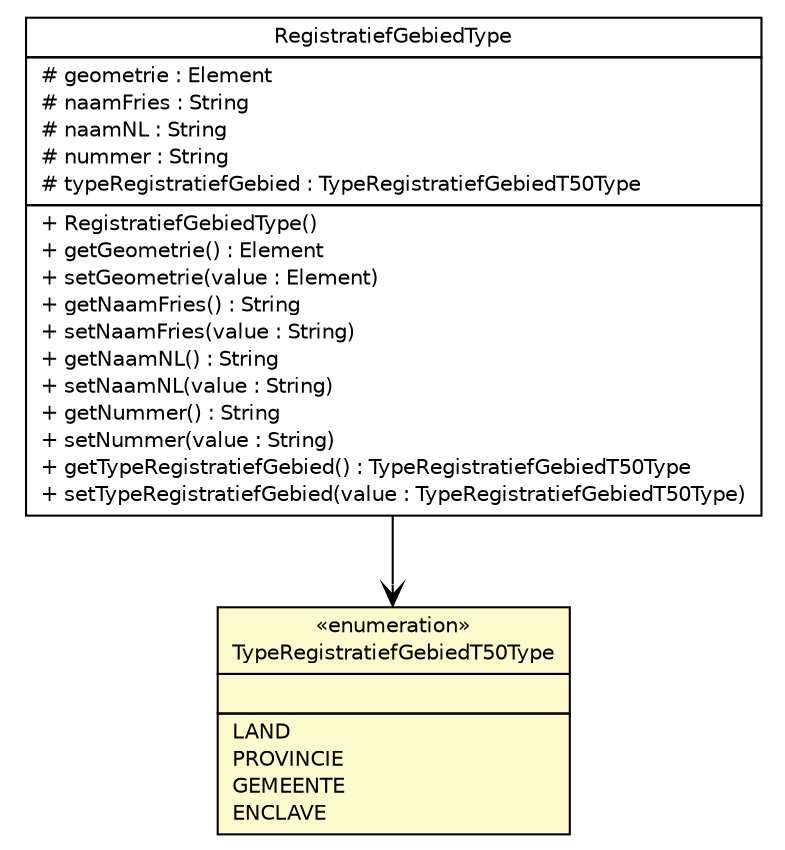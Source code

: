 #!/usr/local/bin/dot
#
# Class diagram 
# Generated by UMLGraph version R5_6-24-gf6e263 (http://www.umlgraph.org/)
#

digraph G {
	edge [fontname="Helvetica",fontsize=10,labelfontname="Helvetica",labelfontsize=10];
	node [fontname="Helvetica",fontsize=10,shape=plaintext];
	nodesep=0.25;
	ranksep=0.5;
	// nl.b3p.topnl.top50nl.TypeRegistratiefGebiedT50Type
	c44138 [label=<<table title="nl.b3p.topnl.top50nl.TypeRegistratiefGebiedT50Type" border="0" cellborder="1" cellspacing="0" cellpadding="2" port="p" bgcolor="lemonChiffon" href="./TypeRegistratiefGebiedT50Type.html">
		<tr><td><table border="0" cellspacing="0" cellpadding="1">
<tr><td align="center" balign="center"> &#171;enumeration&#187; </td></tr>
<tr><td align="center" balign="center"> TypeRegistratiefGebiedT50Type </td></tr>
		</table></td></tr>
		<tr><td><table border="0" cellspacing="0" cellpadding="1">
<tr><td align="left" balign="left">  </td></tr>
		</table></td></tr>
		<tr><td><table border="0" cellspacing="0" cellpadding="1">
<tr><td align="left" balign="left"> LAND </td></tr>
<tr><td align="left" balign="left"> PROVINCIE </td></tr>
<tr><td align="left" balign="left"> GEMEENTE </td></tr>
<tr><td align="left" balign="left"> ENCLAVE </td></tr>
		</table></td></tr>
		</table>>, URL="./TypeRegistratiefGebiedT50Type.html", fontname="Helvetica", fontcolor="black", fontsize=10.0];
	// nl.b3p.topnl.top50nl.RegistratiefGebiedType
	c44189 [label=<<table title="nl.b3p.topnl.top50nl.RegistratiefGebiedType" border="0" cellborder="1" cellspacing="0" cellpadding="2" port="p" href="./RegistratiefGebiedType.html">
		<tr><td><table border="0" cellspacing="0" cellpadding="1">
<tr><td align="center" balign="center"> RegistratiefGebiedType </td></tr>
		</table></td></tr>
		<tr><td><table border="0" cellspacing="0" cellpadding="1">
<tr><td align="left" balign="left"> # geometrie : Element </td></tr>
<tr><td align="left" balign="left"> # naamFries : String </td></tr>
<tr><td align="left" balign="left"> # naamNL : String </td></tr>
<tr><td align="left" balign="left"> # nummer : String </td></tr>
<tr><td align="left" balign="left"> # typeRegistratiefGebied : TypeRegistratiefGebiedT50Type </td></tr>
		</table></td></tr>
		<tr><td><table border="0" cellspacing="0" cellpadding="1">
<tr><td align="left" balign="left"> + RegistratiefGebiedType() </td></tr>
<tr><td align="left" balign="left"> + getGeometrie() : Element </td></tr>
<tr><td align="left" balign="left"> + setGeometrie(value : Element) </td></tr>
<tr><td align="left" balign="left"> + getNaamFries() : String </td></tr>
<tr><td align="left" balign="left"> + setNaamFries(value : String) </td></tr>
<tr><td align="left" balign="left"> + getNaamNL() : String </td></tr>
<tr><td align="left" balign="left"> + setNaamNL(value : String) </td></tr>
<tr><td align="left" balign="left"> + getNummer() : String </td></tr>
<tr><td align="left" balign="left"> + setNummer(value : String) </td></tr>
<tr><td align="left" balign="left"> + getTypeRegistratiefGebied() : TypeRegistratiefGebiedT50Type </td></tr>
<tr><td align="left" balign="left"> + setTypeRegistratiefGebied(value : TypeRegistratiefGebiedT50Type) </td></tr>
		</table></td></tr>
		</table>>, URL="./RegistratiefGebiedType.html", fontname="Helvetica", fontcolor="black", fontsize=10.0];
	// nl.b3p.topnl.top50nl.RegistratiefGebiedType NAVASSOC nl.b3p.topnl.top50nl.TypeRegistratiefGebiedT50Type
	c44189:p -> c44138:p [taillabel="", label="", headlabel="", fontname="Helvetica", fontcolor="black", fontsize=10.0, color="black", arrowhead=open];
}

